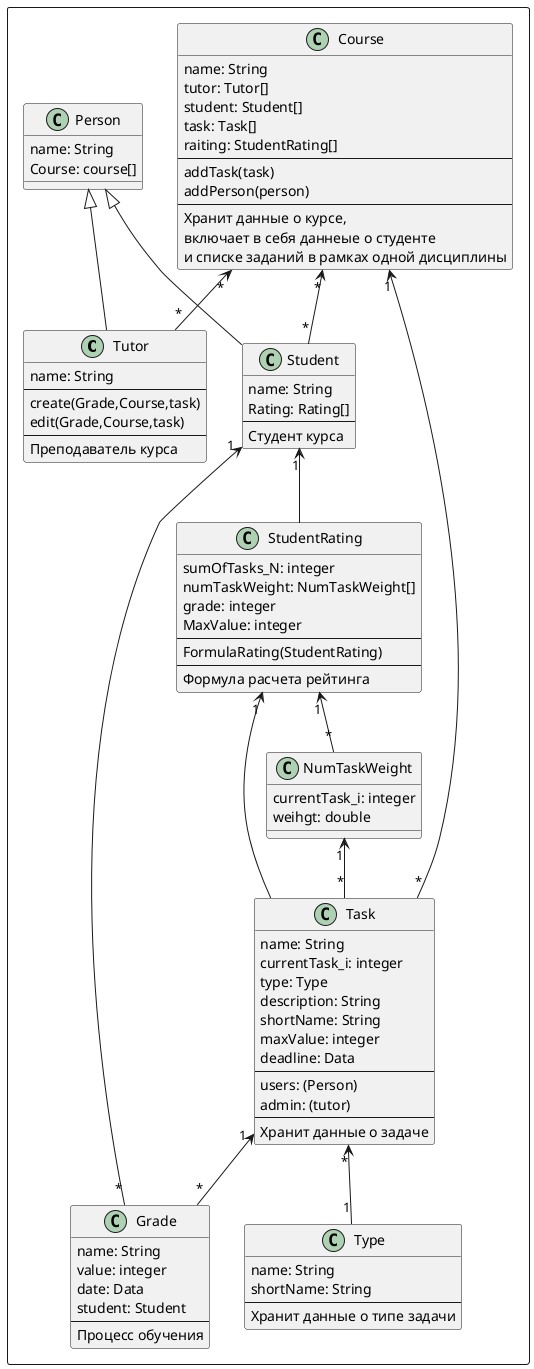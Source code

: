 @startuml one
    rectangle {

    class Tutor extends Person {
        name: String
        ---
        create(Grade,Course,task)
        edit(Grade,Course,task)
        ---
        Преподаватель курса
    }    

    class Student extends Person{
        name: String
        Rating: Rating[]
        ---
        Студент курса
    }

    class Course {
        name: String
        tutor: Tutor[]
        student: Student[]
        task: Task[]
        raiting: StudentRating[]
        ---
        addTask(task)
        addPerson(person)
        ---
        Хранит данные о курсе,
        включает в себя даннеые о студенте
        и списке заданий в рамках одной дисциплины
        }

    class StudentRating {
        sumOfTasks_N: integer
        numTaskWeight: NumTaskWeight[]
        grade: integer
        MaxValue: integer
        ---
        FormulaRating(StudentRating)
        ---
        Формула расчета рейтинга
    }
    class NumTaskWeight{
        currentTask_i: integer
        weihgt: double
    }
    class Task{
        name: String
        currentTask_i: integer
        type: Type
        description: String
        shortName: String
        maxValue: integer
        deadline: Data
        ---
        users: (Person)
        admin: (tutor)
        ---
        Хранит данные о задаче
    }
    class Type{
        name: String
        shortName: String
        ---
        Хранит данные о типе задачи
    }
    class Grade{
        name: String
        value: integer
        date: Data
        student: Student
        ---
        Процесс обучения
    }

    class Person{
        name: String
        Course: course[]
    }
    Student "1" <-- StudentRating
    StudentRating "1" <-- Task
    Course "*" <-- "*" Tutor
    Course "*" <-- "*" Student
    Course "1" <-- "*" Task
    Student "1" <-- "*" Grade
    Task "*" <-- "1" Type
    Task "1" <-- "*" Grade
    NumTaskWeight "1" <-- "*" Task
    StudentRating "1" <-- "*" NumTaskWeight
    }

@enduml

@startuml two
    actor Tutor 
    Collections Courses 

    Tutor -> Courses :get course
    Tutor -> course : createGrade(Person,Course,task)
    course -> grade : <<create>>
    course -> task : setGrade 
    Tutor -> course : getRating(task)
    course -> task : getStudentRating
    Courses -> course : studentRating
@enduml

@startuml three
    left to right direction
    Person <-- Tutor
    Person <-- Student
    Person <-- Admin 
    rectangle {
         usecase ("Set grade") as SG
        usecase ("Read grades") as RG
        usecase ("Read rating") as RR
        usecase ("Set Course") as SC
        usecase ("Set Course Person") as SCP
        usecase ("Set Rating") as SR

        Tutor -- ("Set task")
        Tutor -- SG
        Tutor - SCP
        Tutor --- SR
        Tutor --- RR
        Student -- RG
        Student -- RR
        Admin -- ("Set Person")
        Admin -- SC
    }
    SG --> RG : << extend >>
    SC --> SCP : << include >>

@enduml